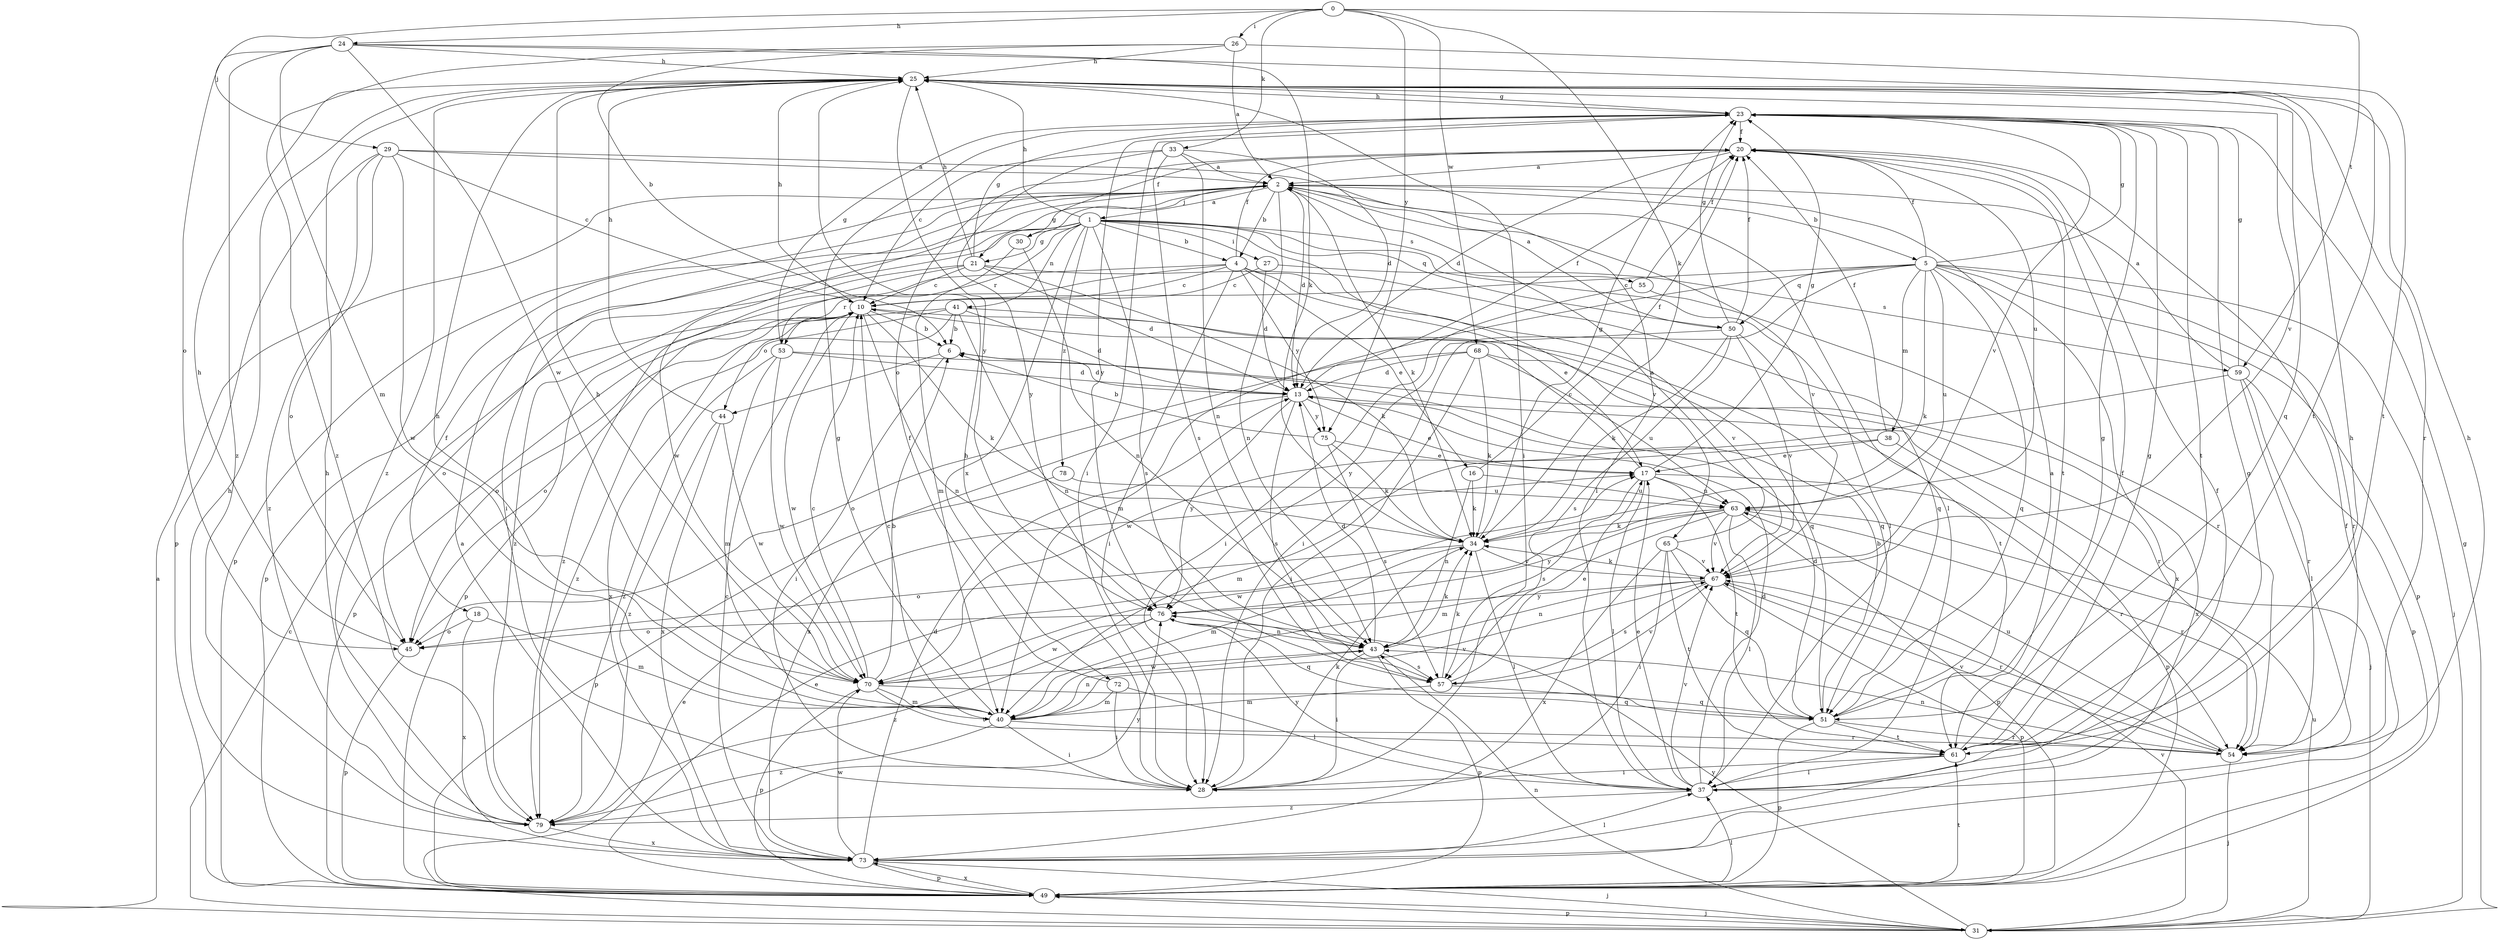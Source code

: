 strict digraph  {
0;
1;
2;
4;
5;
6;
10;
13;
16;
17;
18;
20;
21;
23;
24;
25;
26;
27;
28;
29;
30;
31;
33;
34;
37;
38;
40;
41;
43;
44;
45;
49;
50;
51;
53;
54;
55;
57;
59;
61;
63;
65;
67;
68;
70;
72;
73;
75;
76;
78;
79;
0 -> 24  [label=h];
0 -> 26  [label=i];
0 -> 29  [label=j];
0 -> 33  [label=k];
0 -> 34  [label=k];
0 -> 59  [label=t];
0 -> 68  [label=w];
0 -> 75  [label=y];
1 -> 4  [label=b];
1 -> 18  [label=f];
1 -> 21  [label=g];
1 -> 25  [label=h];
1 -> 27  [label=i];
1 -> 37  [label=l];
1 -> 41  [label=n];
1 -> 49  [label=p];
1 -> 50  [label=q];
1 -> 53  [label=r];
1 -> 55  [label=s];
1 -> 57  [label=s];
1 -> 65  [label=v];
1 -> 72  [label=x];
1 -> 78  [label=z];
1 -> 79  [label=z];
2 -> 1  [label=a];
2 -> 4  [label=b];
2 -> 5  [label=b];
2 -> 13  [label=d];
2 -> 21  [label=g];
2 -> 28  [label=i];
2 -> 30  [label=j];
2 -> 34  [label=k];
2 -> 37  [label=l];
2 -> 43  [label=n];
2 -> 49  [label=p];
2 -> 67  [label=v];
2 -> 70  [label=w];
4 -> 10  [label=c];
4 -> 16  [label=e];
4 -> 17  [label=e];
4 -> 20  [label=f];
4 -> 28  [label=i];
4 -> 49  [label=p];
4 -> 53  [label=r];
4 -> 67  [label=v];
4 -> 75  [label=y];
5 -> 10  [label=c];
5 -> 20  [label=f];
5 -> 23  [label=g];
5 -> 28  [label=i];
5 -> 31  [label=j];
5 -> 34  [label=k];
5 -> 38  [label=m];
5 -> 40  [label=m];
5 -> 49  [label=p];
5 -> 50  [label=q];
5 -> 51  [label=q];
5 -> 54  [label=r];
5 -> 63  [label=u];
5 -> 73  [label=x];
6 -> 13  [label=d];
6 -> 28  [label=i];
6 -> 44  [label=o];
10 -> 6  [label=b];
10 -> 25  [label=h];
10 -> 34  [label=k];
10 -> 43  [label=n];
10 -> 44  [label=o];
10 -> 45  [label=o];
10 -> 51  [label=q];
10 -> 70  [label=w];
10 -> 73  [label=x];
13 -> 17  [label=e];
13 -> 20  [label=f];
13 -> 31  [label=j];
13 -> 57  [label=s];
13 -> 73  [label=x];
13 -> 75  [label=y];
13 -> 76  [label=y];
16 -> 20  [label=f];
16 -> 34  [label=k];
16 -> 43  [label=n];
16 -> 63  [label=u];
17 -> 10  [label=c];
17 -> 23  [label=g];
17 -> 37  [label=l];
17 -> 54  [label=r];
17 -> 57  [label=s];
17 -> 61  [label=t];
17 -> 63  [label=u];
18 -> 40  [label=m];
18 -> 45  [label=o];
18 -> 73  [label=x];
20 -> 2  [label=a];
20 -> 13  [label=d];
20 -> 61  [label=t];
20 -> 63  [label=u];
21 -> 10  [label=c];
21 -> 13  [label=d];
21 -> 23  [label=g];
21 -> 25  [label=h];
21 -> 34  [label=k];
21 -> 45  [label=o];
21 -> 51  [label=q];
21 -> 79  [label=z];
23 -> 20  [label=f];
23 -> 25  [label=h];
23 -> 28  [label=i];
23 -> 61  [label=t];
23 -> 67  [label=v];
23 -> 76  [label=y];
24 -> 25  [label=h];
24 -> 34  [label=k];
24 -> 40  [label=m];
24 -> 45  [label=o];
24 -> 61  [label=t];
24 -> 70  [label=w];
24 -> 79  [label=z];
25 -> 23  [label=g];
25 -> 28  [label=i];
25 -> 51  [label=q];
25 -> 54  [label=r];
25 -> 67  [label=v];
25 -> 76  [label=y];
25 -> 79  [label=z];
26 -> 2  [label=a];
26 -> 6  [label=b];
26 -> 25  [label=h];
26 -> 61  [label=t];
26 -> 79  [label=z];
27 -> 10  [label=c];
27 -> 13  [label=d];
27 -> 59  [label=s];
28 -> 25  [label=h];
28 -> 34  [label=k];
29 -> 2  [label=a];
29 -> 10  [label=c];
29 -> 37  [label=l];
29 -> 45  [label=o];
29 -> 49  [label=p];
29 -> 70  [label=w];
29 -> 79  [label=z];
30 -> 20  [label=f];
30 -> 40  [label=m];
30 -> 43  [label=n];
31 -> 2  [label=a];
31 -> 10  [label=c];
31 -> 17  [label=e];
31 -> 23  [label=g];
31 -> 43  [label=n];
31 -> 49  [label=p];
31 -> 63  [label=u];
31 -> 67  [label=v];
31 -> 76  [label=y];
33 -> 2  [label=a];
33 -> 10  [label=c];
33 -> 13  [label=d];
33 -> 43  [label=n];
33 -> 57  [label=s];
33 -> 76  [label=y];
34 -> 23  [label=g];
34 -> 37  [label=l];
34 -> 40  [label=m];
34 -> 45  [label=o];
34 -> 67  [label=v];
37 -> 13  [label=d];
37 -> 17  [label=e];
37 -> 20  [label=f];
37 -> 23  [label=g];
37 -> 67  [label=v];
37 -> 76  [label=y];
37 -> 79  [label=z];
38 -> 17  [label=e];
38 -> 20  [label=f];
38 -> 40  [label=m];
38 -> 49  [label=p];
40 -> 10  [label=c];
40 -> 23  [label=g];
40 -> 25  [label=h];
40 -> 28  [label=i];
40 -> 43  [label=n];
40 -> 54  [label=r];
40 -> 67  [label=v];
40 -> 79  [label=z];
41 -> 6  [label=b];
41 -> 13  [label=d];
41 -> 43  [label=n];
41 -> 45  [label=o];
41 -> 49  [label=p];
41 -> 51  [label=q];
41 -> 79  [label=z];
43 -> 13  [label=d];
43 -> 28  [label=i];
43 -> 34  [label=k];
43 -> 49  [label=p];
43 -> 57  [label=s];
43 -> 70  [label=w];
44 -> 25  [label=h];
44 -> 70  [label=w];
44 -> 73  [label=x];
44 -> 79  [label=z];
45 -> 25  [label=h];
45 -> 49  [label=p];
49 -> 17  [label=e];
49 -> 31  [label=j];
49 -> 37  [label=l];
49 -> 61  [label=t];
49 -> 73  [label=x];
50 -> 2  [label=a];
50 -> 20  [label=f];
50 -> 23  [label=g];
50 -> 34  [label=k];
50 -> 57  [label=s];
50 -> 61  [label=t];
50 -> 67  [label=v];
50 -> 76  [label=y];
51 -> 2  [label=a];
51 -> 6  [label=b];
51 -> 13  [label=d];
51 -> 23  [label=g];
51 -> 49  [label=p];
51 -> 54  [label=r];
51 -> 61  [label=t];
53 -> 13  [label=d];
53 -> 23  [label=g];
53 -> 40  [label=m];
53 -> 54  [label=r];
53 -> 70  [label=w];
53 -> 79  [label=z];
54 -> 25  [label=h];
54 -> 31  [label=j];
54 -> 43  [label=n];
54 -> 63  [label=u];
54 -> 67  [label=v];
55 -> 20  [label=f];
55 -> 28  [label=i];
55 -> 54  [label=r];
57 -> 17  [label=e];
57 -> 34  [label=k];
57 -> 40  [label=m];
57 -> 51  [label=q];
57 -> 67  [label=v];
59 -> 2  [label=a];
59 -> 23  [label=g];
59 -> 37  [label=l];
59 -> 49  [label=p];
59 -> 54  [label=r];
59 -> 70  [label=w];
61 -> 20  [label=f];
61 -> 23  [label=g];
61 -> 25  [label=h];
61 -> 28  [label=i];
61 -> 37  [label=l];
63 -> 34  [label=k];
63 -> 37  [label=l];
63 -> 40  [label=m];
63 -> 49  [label=p];
63 -> 54  [label=r];
63 -> 67  [label=v];
63 -> 70  [label=w];
63 -> 76  [label=y];
65 -> 2  [label=a];
65 -> 28  [label=i];
65 -> 51  [label=q];
65 -> 61  [label=t];
65 -> 67  [label=v];
65 -> 73  [label=x];
67 -> 34  [label=k];
67 -> 43  [label=n];
67 -> 49  [label=p];
67 -> 54  [label=r];
67 -> 57  [label=s];
67 -> 76  [label=y];
68 -> 13  [label=d];
68 -> 28  [label=i];
68 -> 34  [label=k];
68 -> 45  [label=o];
68 -> 63  [label=u];
68 -> 73  [label=x];
70 -> 6  [label=b];
70 -> 10  [label=c];
70 -> 25  [label=h];
70 -> 40  [label=m];
70 -> 49  [label=p];
70 -> 51  [label=q];
70 -> 61  [label=t];
72 -> 20  [label=f];
72 -> 28  [label=i];
72 -> 37  [label=l];
72 -> 40  [label=m];
73 -> 2  [label=a];
73 -> 10  [label=c];
73 -> 13  [label=d];
73 -> 20  [label=f];
73 -> 25  [label=h];
73 -> 31  [label=j];
73 -> 37  [label=l];
73 -> 49  [label=p];
73 -> 70  [label=w];
75 -> 6  [label=b];
75 -> 17  [label=e];
75 -> 34  [label=k];
75 -> 57  [label=s];
76 -> 43  [label=n];
76 -> 45  [label=o];
76 -> 51  [label=q];
76 -> 70  [label=w];
76 -> 79  [label=z];
78 -> 49  [label=p];
78 -> 63  [label=u];
79 -> 25  [label=h];
79 -> 73  [label=x];
79 -> 76  [label=y];
}
